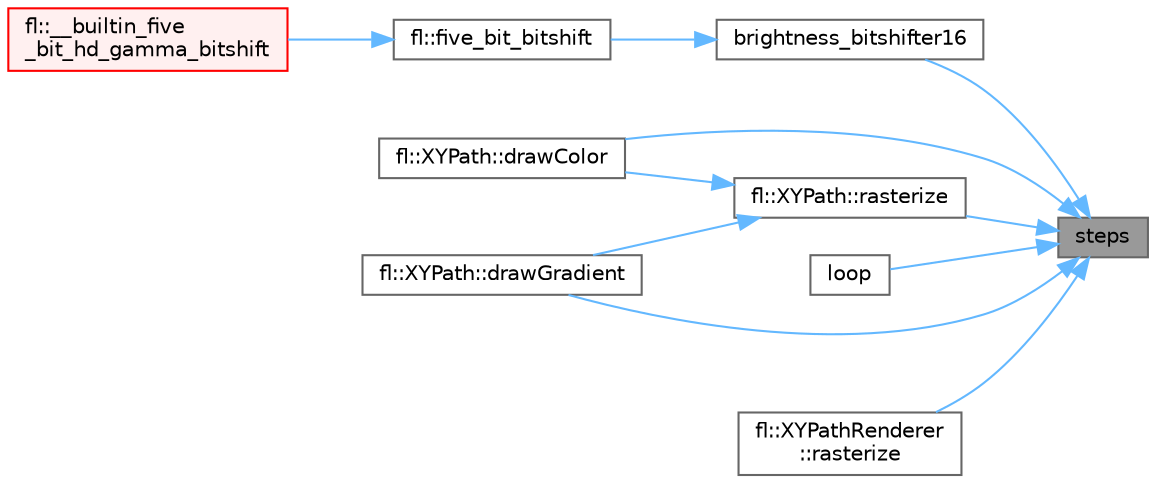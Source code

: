 digraph "steps"
{
 // INTERACTIVE_SVG=YES
 // LATEX_PDF_SIZE
  bgcolor="transparent";
  edge [fontname=Helvetica,fontsize=10,labelfontname=Helvetica,labelfontsize=10];
  node [fontname=Helvetica,fontsize=10,shape=box,height=0.2,width=0.4];
  rankdir="RL";
  Node1 [id="Node000001",label="steps",height=0.2,width=0.4,color="gray40", fillcolor="grey60", style="filled", fontcolor="black",tooltip=" "];
  Node1 -> Node2 [id="edge1_Node000001_Node000002",dir="back",color="steelblue1",style="solid",tooltip=" "];
  Node2 [id="Node000002",label="brightness_bitshifter16",height=0.2,width=0.4,color="grey40", fillcolor="white", style="filled",URL="$dc/d3e/group___dimming_gade4149bdb99e2307d4236e5e90031f94.html#gade4149bdb99e2307d4236e5e90031f94",tooltip=" "];
  Node2 -> Node3 [id="edge2_Node000002_Node000003",dir="back",color="steelblue1",style="solid",tooltip=" "];
  Node3 [id="Node000003",label="fl::five_bit_bitshift",height=0.2,width=0.4,color="grey40", fillcolor="white", style="filled",URL="$d4/d36/namespacefl_aae9d44cd34c016ac8522f638f4b2624d.html#aae9d44cd34c016ac8522f638f4b2624d",tooltip=" "];
  Node3 -> Node4 [id="edge3_Node000003_Node000004",dir="back",color="steelblue1",style="solid",tooltip=" "];
  Node4 [id="Node000004",label="fl::__builtin_five\l_bit_hd_gamma_bitshift",height=0.2,width=0.4,color="red", fillcolor="#FFF0F0", style="filled",URL="$d4/d36/namespacefl_a702e9f65198e3877e48031e793eac2ff.html#a702e9f65198e3877e48031e793eac2ff",tooltip=" "];
  Node1 -> Node9 [id="edge4_Node000001_Node000009",dir="back",color="steelblue1",style="solid",tooltip=" "];
  Node9 [id="Node000009",label="fl::XYPath::drawColor",height=0.2,width=0.4,color="grey40", fillcolor="white", style="filled",URL="$d9/df4/classfl_1_1_x_y_path_a3b91d516f86c903e98af0c6478a1b877.html#a3b91d516f86c903e98af0c6478a1b877",tooltip=" "];
  Node1 -> Node10 [id="edge5_Node000001_Node000010",dir="back",color="steelblue1",style="solid",tooltip=" "];
  Node10 [id="Node000010",label="fl::XYPath::drawGradient",height=0.2,width=0.4,color="grey40", fillcolor="white", style="filled",URL="$d9/df4/classfl_1_1_x_y_path_ab6420f5f1c5186c30c2cb9d4e86219e5.html#ab6420f5f1c5186c30c2cb9d4e86219e5",tooltip=" "];
  Node1 -> Node11 [id="edge6_Node000001_Node000011",dir="back",color="steelblue1",style="solid",tooltip=" "];
  Node11 [id="Node000011",label="loop",height=0.2,width=0.4,color="grey40", fillcolor="white", style="filled",URL="$d6/daf/direct_8h_afe461d27b9c48d5921c00d521181f12f.html#afe461d27b9c48d5921c00d521181f12f",tooltip=" "];
  Node1 -> Node12 [id="edge7_Node000001_Node000012",dir="back",color="steelblue1",style="solid",tooltip=" "];
  Node12 [id="Node000012",label="fl::XYPath::rasterize",height=0.2,width=0.4,color="grey40", fillcolor="white", style="filled",URL="$d9/df4/classfl_1_1_x_y_path_af6029bf8c93cd26d3389878578ac7221.html#af6029bf8c93cd26d3389878578ac7221",tooltip=" "];
  Node12 -> Node9 [id="edge8_Node000012_Node000009",dir="back",color="steelblue1",style="solid",tooltip=" "];
  Node12 -> Node10 [id="edge9_Node000012_Node000010",dir="back",color="steelblue1",style="solid",tooltip=" "];
  Node1 -> Node13 [id="edge10_Node000001_Node000013",dir="back",color="steelblue1",style="solid",tooltip=" "];
  Node13 [id="Node000013",label="fl::XYPathRenderer\l::rasterize",height=0.2,width=0.4,color="grey40", fillcolor="white", style="filled",URL="$d2/dbc/classfl_1_1_x_y_path_renderer_a0b5feeab9eab82fb0a1a432170ef6a27.html#a0b5feeab9eab82fb0a1a432170ef6a27",tooltip=" "];
}
